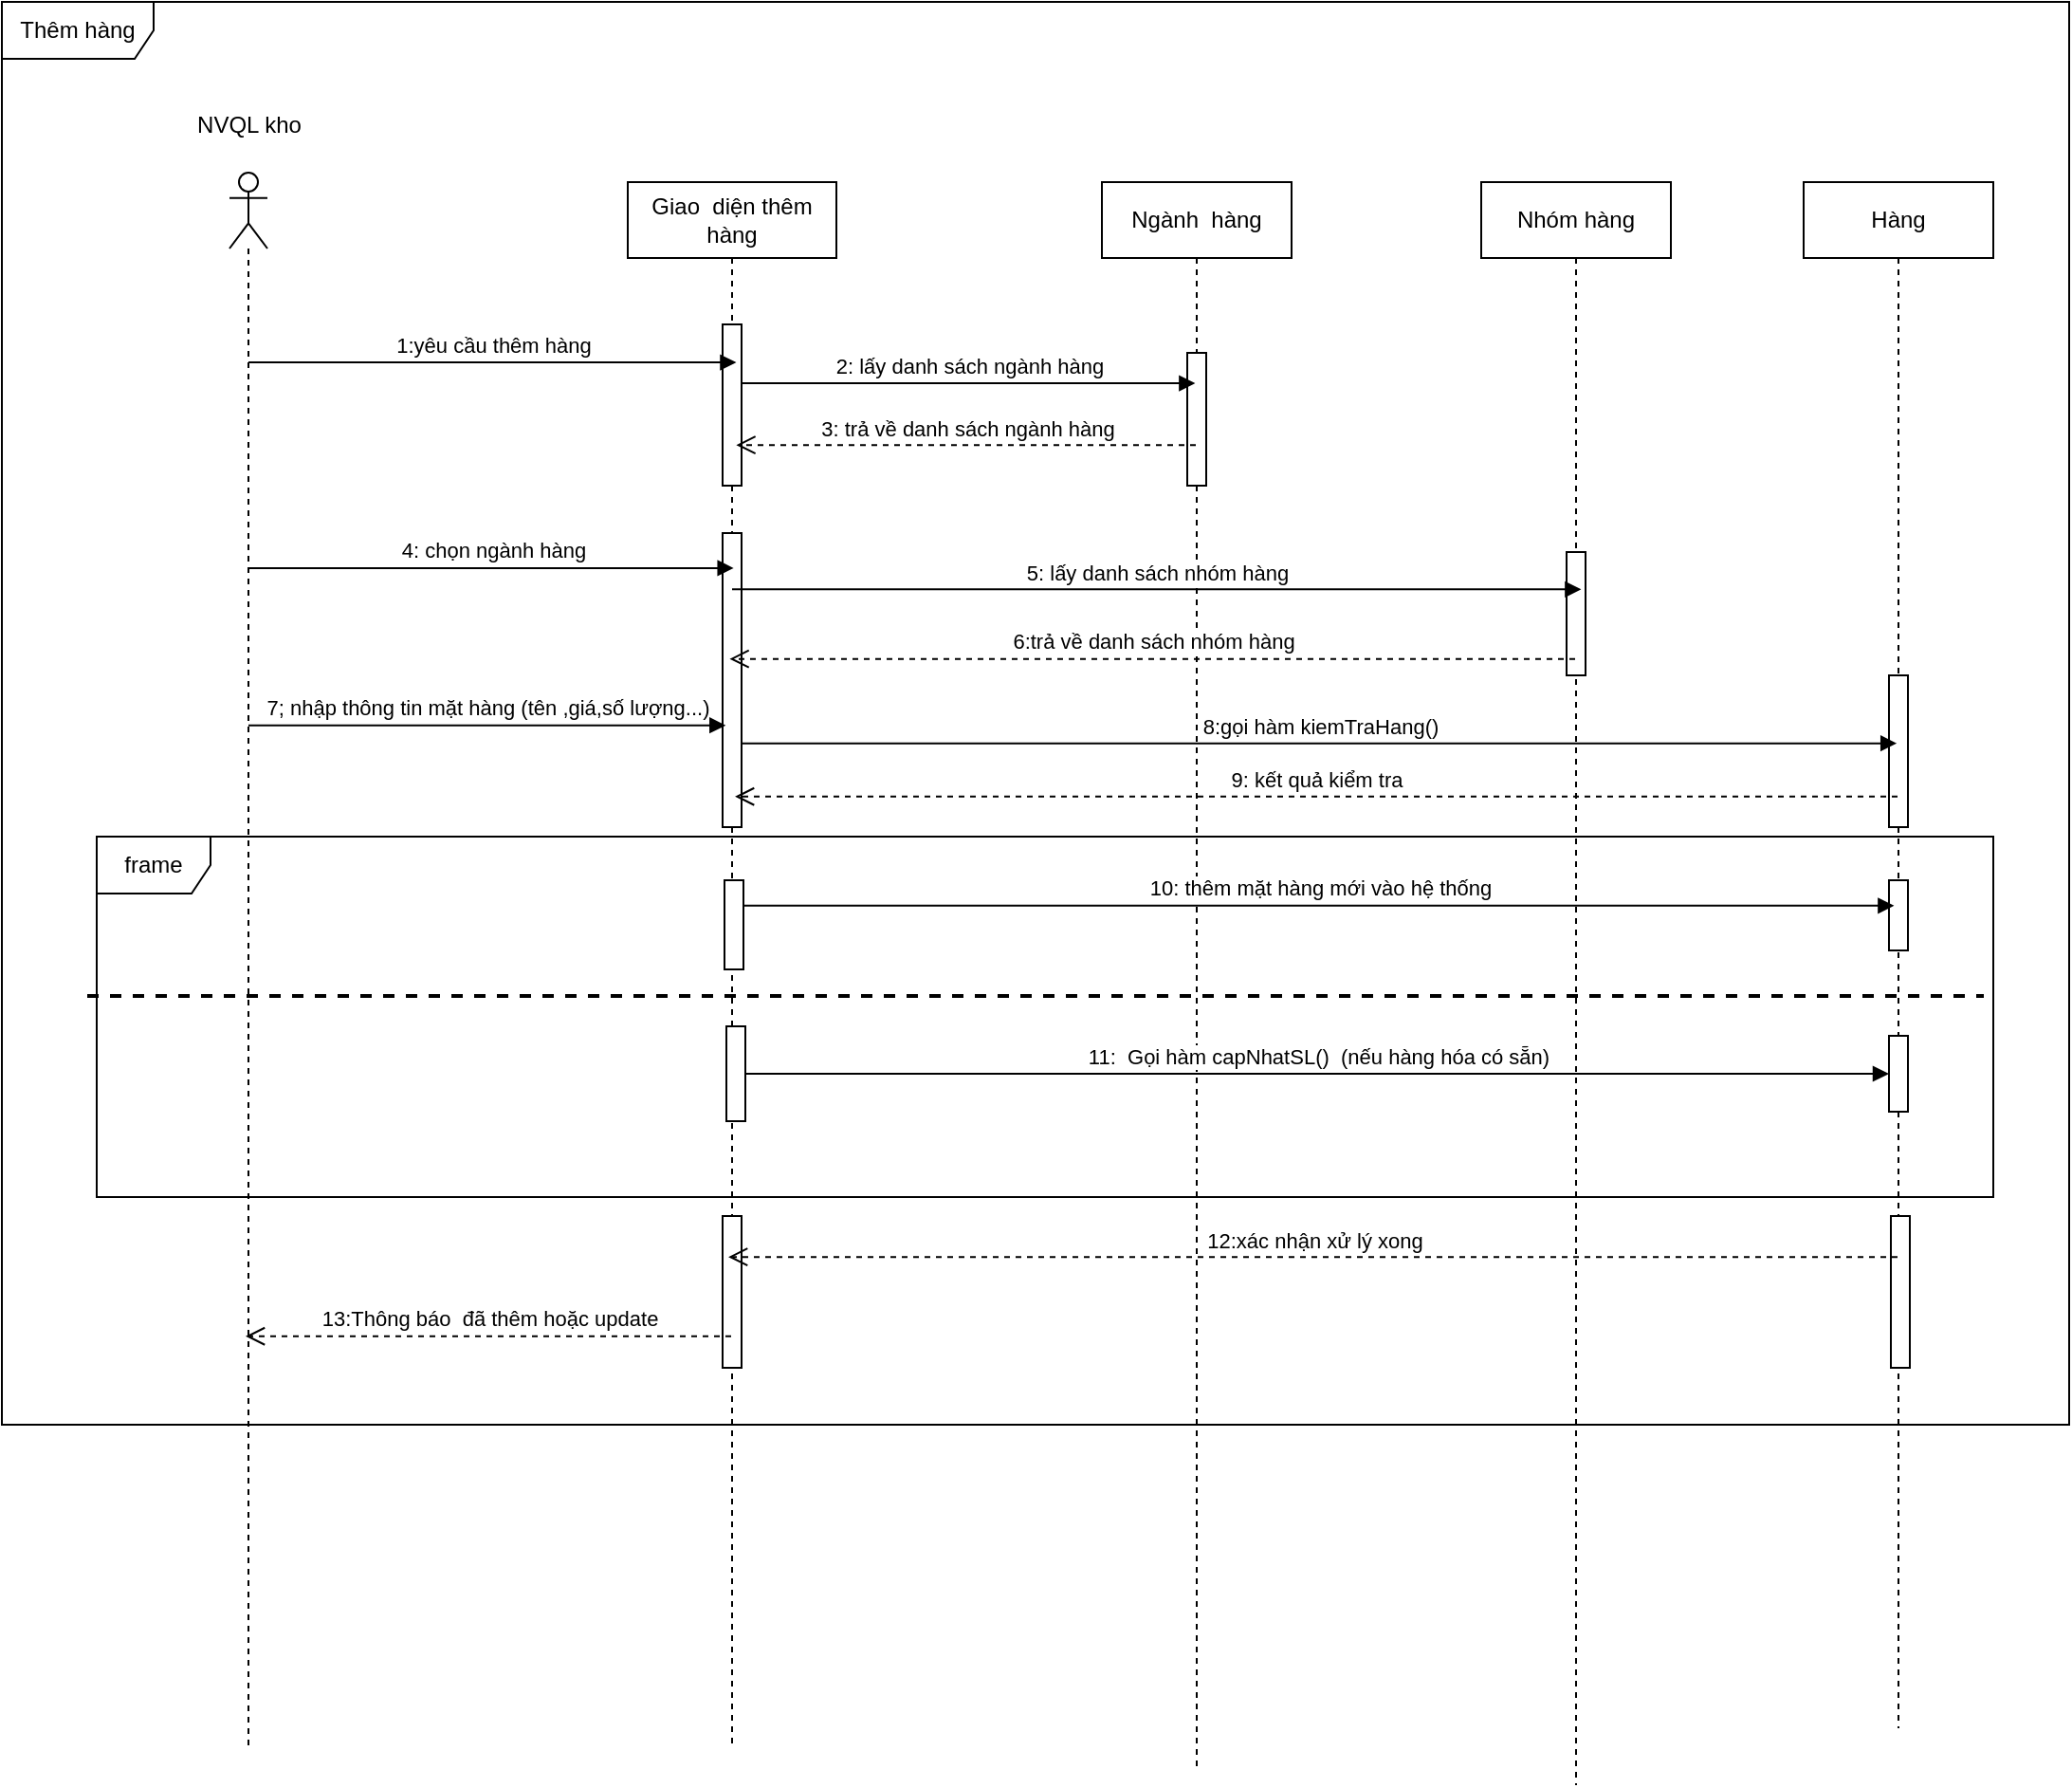 <mxfile version="26.2.12">
  <diagram name="Page-1" id="LgMCMshlLutd3J5TtqUg">
    <mxGraphModel dx="1230" dy="767" grid="1" gridSize="10" guides="1" tooltips="1" connect="1" arrows="1" fold="1" page="1" pageScale="1" pageWidth="1654" pageHeight="2336" math="0" shadow="0">
      <root>
        <mxCell id="0" />
        <mxCell id="1" parent="0" />
        <mxCell id="QLflv1tglq8npzTTlO3V-1" value="Thêm hàng" style="shape=umlFrame;whiteSpace=wrap;html=1;pointerEvents=0;width=80;height=30;" vertex="1" parent="1">
          <mxGeometry x="40" y="220" width="1090" height="750" as="geometry" />
        </mxCell>
        <mxCell id="QLflv1tglq8npzTTlO3V-2" value="" style="shape=umlLifeline;perimeter=lifelinePerimeter;whiteSpace=wrap;html=1;container=1;dropTarget=0;collapsible=0;recursiveResize=0;outlineConnect=0;portConstraint=eastwest;newEdgeStyle={&quot;curved&quot;:0,&quot;rounded&quot;:0};participant=umlActor;" vertex="1" parent="1">
          <mxGeometry x="160" y="310" width="20" height="830" as="geometry" />
        </mxCell>
        <mxCell id="QLflv1tglq8npzTTlO3V-3" value="NVQL kho" style="text;html=1;align=center;verticalAlign=middle;resizable=0;points=[];autosize=1;strokeColor=none;fillColor=none;" vertex="1" parent="1">
          <mxGeometry x="130" y="270" width="80" height="30" as="geometry" />
        </mxCell>
        <mxCell id="QLflv1tglq8npzTTlO3V-4" value="Giao&amp;nbsp; diện thêm hàng" style="shape=umlLifeline;perimeter=lifelinePerimeter;whiteSpace=wrap;html=1;container=1;dropTarget=0;collapsible=0;recursiveResize=0;outlineConnect=0;portConstraint=eastwest;newEdgeStyle={&quot;curved&quot;:0,&quot;rounded&quot;:0};" vertex="1" parent="1">
          <mxGeometry x="370" y="315" width="110" height="825" as="geometry" />
        </mxCell>
        <mxCell id="QLflv1tglq8npzTTlO3V-8" value="" style="html=1;points=[[0,0,0,0,5],[0,1,0,0,-5],[1,0,0,0,5],[1,1,0,0,-5]];perimeter=orthogonalPerimeter;outlineConnect=0;targetShapes=umlLifeline;portConstraint=eastwest;newEdgeStyle={&quot;curved&quot;:0,&quot;rounded&quot;:0};" vertex="1" parent="QLflv1tglq8npzTTlO3V-4">
          <mxGeometry x="50" y="75" width="10" height="85" as="geometry" />
        </mxCell>
        <mxCell id="QLflv1tglq8npzTTlO3V-19" value="" style="html=1;points=[[0,0,0,0,5],[0,1,0,0,-5],[1,0,0,0,5],[1,1,0,0,-5]];perimeter=orthogonalPerimeter;outlineConnect=0;targetShapes=umlLifeline;portConstraint=eastwest;newEdgeStyle={&quot;curved&quot;:0,&quot;rounded&quot;:0};" vertex="1" parent="QLflv1tglq8npzTTlO3V-4">
          <mxGeometry x="50" y="185" width="10" height="155" as="geometry" />
        </mxCell>
        <mxCell id="QLflv1tglq8npzTTlO3V-45" value="" style="html=1;points=[[0,0,0,0,5],[0,1,0,0,-5],[1,0,0,0,5],[1,1,0,0,-5]];perimeter=orthogonalPerimeter;outlineConnect=0;targetShapes=umlLifeline;portConstraint=eastwest;newEdgeStyle={&quot;curved&quot;:0,&quot;rounded&quot;:0};" vertex="1" parent="QLflv1tglq8npzTTlO3V-4">
          <mxGeometry x="50" y="545" width="10" height="80" as="geometry" />
        </mxCell>
        <mxCell id="QLflv1tglq8npzTTlO3V-5" value="Ngành&amp;nbsp; hàng" style="shape=umlLifeline;perimeter=lifelinePerimeter;whiteSpace=wrap;html=1;container=1;dropTarget=0;collapsible=0;recursiveResize=0;outlineConnect=0;portConstraint=eastwest;newEdgeStyle={&quot;curved&quot;:0,&quot;rounded&quot;:0};" vertex="1" parent="1">
          <mxGeometry x="620" y="315" width="100" height="835" as="geometry" />
        </mxCell>
        <mxCell id="QLflv1tglq8npzTTlO3V-13" value="" style="html=1;points=[[0,0,0,0,5],[0,1,0,0,-5],[1,0,0,0,5],[1,1,0,0,-5]];perimeter=orthogonalPerimeter;outlineConnect=0;targetShapes=umlLifeline;portConstraint=eastwest;newEdgeStyle={&quot;curved&quot;:0,&quot;rounded&quot;:0};" vertex="1" parent="QLflv1tglq8npzTTlO3V-5">
          <mxGeometry x="45" y="90" width="10" height="70" as="geometry" />
        </mxCell>
        <mxCell id="QLflv1tglq8npzTTlO3V-9" value="1:yêu cầu thêm hàng" style="html=1;verticalAlign=bottom;endArrow=block;curved=0;rounded=0;entryX=0.724;entryY=0.236;entryDx=0;entryDy=0;entryPerimeter=0;" edge="1" parent="1" source="QLflv1tglq8npzTTlO3V-2" target="QLflv1tglq8npzTTlO3V-8">
          <mxGeometry x="0.001" width="80" relative="1" as="geometry">
            <mxPoint x="290" y="470" as="sourcePoint" />
            <mxPoint x="370" y="470" as="targetPoint" />
            <mxPoint as="offset" />
          </mxGeometry>
        </mxCell>
        <mxCell id="QLflv1tglq8npzTTlO3V-14" value="Nhóm hàng" style="shape=umlLifeline;perimeter=lifelinePerimeter;whiteSpace=wrap;html=1;container=1;dropTarget=0;collapsible=0;recursiveResize=0;outlineConnect=0;portConstraint=eastwest;newEdgeStyle={&quot;curved&quot;:0,&quot;rounded&quot;:0};" vertex="1" parent="1">
          <mxGeometry x="820" y="315" width="100" height="845" as="geometry" />
        </mxCell>
        <mxCell id="QLflv1tglq8npzTTlO3V-21" value="" style="html=1;points=[[0,0,0,0,5],[0,1,0,0,-5],[1,0,0,0,5],[1,1,0,0,-5]];perimeter=orthogonalPerimeter;outlineConnect=0;targetShapes=umlLifeline;portConstraint=eastwest;newEdgeStyle={&quot;curved&quot;:0,&quot;rounded&quot;:0};" vertex="1" parent="QLflv1tglq8npzTTlO3V-14">
          <mxGeometry x="45" y="195" width="10" height="65" as="geometry" />
        </mxCell>
        <mxCell id="QLflv1tglq8npzTTlO3V-15" value="Hàng" style="shape=umlLifeline;perimeter=lifelinePerimeter;whiteSpace=wrap;html=1;container=1;dropTarget=0;collapsible=0;recursiveResize=0;outlineConnect=0;portConstraint=eastwest;newEdgeStyle={&quot;curved&quot;:0,&quot;rounded&quot;:0};" vertex="1" parent="1">
          <mxGeometry x="990" y="315" width="100" height="815" as="geometry" />
        </mxCell>
        <mxCell id="QLflv1tglq8npzTTlO3V-27" value="" style="html=1;points=[[0,0,0,0,5],[0,1,0,0,-5],[1,0,0,0,5],[1,1,0,0,-5]];perimeter=orthogonalPerimeter;outlineConnect=0;targetShapes=umlLifeline;portConstraint=eastwest;newEdgeStyle={&quot;curved&quot;:0,&quot;rounded&quot;:0};" vertex="1" parent="QLflv1tglq8npzTTlO3V-15">
          <mxGeometry x="45" y="260" width="10" height="80" as="geometry" />
        </mxCell>
        <mxCell id="QLflv1tglq8npzTTlO3V-44" value="" style="html=1;points=[[0,0,0,0,5],[0,1,0,0,-5],[1,0,0,0,5],[1,1,0,0,-5]];perimeter=orthogonalPerimeter;outlineConnect=0;targetShapes=umlLifeline;portConstraint=eastwest;newEdgeStyle={&quot;curved&quot;:0,&quot;rounded&quot;:0};" vertex="1" parent="QLflv1tglq8npzTTlO3V-15">
          <mxGeometry x="46" y="545" width="10" height="80" as="geometry" />
        </mxCell>
        <mxCell id="QLflv1tglq8npzTTlO3V-17" value="2: lấy danh sách ngành hàng" style="html=1;verticalAlign=bottom;endArrow=block;curved=0;rounded=0;entryX=0.492;entryY=0.127;entryDx=0;entryDy=0;entryPerimeter=0;" edge="1" parent="1" source="QLflv1tglq8npzTTlO3V-8" target="QLflv1tglq8npzTTlO3V-5">
          <mxGeometry width="80" relative="1" as="geometry">
            <mxPoint x="530" y="480" as="sourcePoint" />
            <mxPoint x="610" y="480" as="targetPoint" />
          </mxGeometry>
        </mxCell>
        <mxCell id="QLflv1tglq8npzTTlO3V-18" value="3: trả về danh sách ngành hàng" style="html=1;verticalAlign=bottom;endArrow=open;dashed=1;endSize=8;curved=0;rounded=0;entryX=0.52;entryY=0.168;entryDx=0;entryDy=0;entryPerimeter=0;" edge="1" parent="1" source="QLflv1tglq8npzTTlO3V-5" target="QLflv1tglq8npzTTlO3V-4">
          <mxGeometry relative="1" as="geometry">
            <mxPoint x="580" y="520" as="sourcePoint" />
            <mxPoint x="500" y="520" as="targetPoint" />
          </mxGeometry>
        </mxCell>
        <mxCell id="QLflv1tglq8npzTTlO3V-22" value="5: lấy danh sách nhóm hàng" style="html=1;verticalAlign=bottom;endArrow=block;curved=0;rounded=0;entryX=0.527;entryY=0.254;entryDx=0;entryDy=0;entryPerimeter=0;" edge="1" parent="1" source="QLflv1tglq8npzTTlO3V-4" target="QLflv1tglq8npzTTlO3V-14">
          <mxGeometry width="80" relative="1" as="geometry">
            <mxPoint x="590" y="570" as="sourcePoint" />
            <mxPoint x="670" y="570" as="targetPoint" />
          </mxGeometry>
        </mxCell>
        <mxCell id="QLflv1tglq8npzTTlO3V-24" value="4: chọn ngành hàng" style="html=1;verticalAlign=bottom;endArrow=block;curved=0;rounded=0;entryX=0.584;entryY=0.119;entryDx=0;entryDy=0;entryPerimeter=0;" edge="1" parent="1" source="QLflv1tglq8npzTTlO3V-2" target="QLflv1tglq8npzTTlO3V-19">
          <mxGeometry x="0.005" width="80" relative="1" as="geometry">
            <mxPoint x="520" y="650" as="sourcePoint" />
            <mxPoint x="774" y="650" as="targetPoint" />
            <mxPoint as="offset" />
          </mxGeometry>
        </mxCell>
        <mxCell id="QLflv1tglq8npzTTlO3V-25" value="6:trả về danh sách nhóm hàng" style="html=1;verticalAlign=bottom;endArrow=open;dashed=1;endSize=8;curved=0;rounded=0;entryX=0.374;entryY=0.428;entryDx=0;entryDy=0;entryPerimeter=0;" edge="1" parent="1" source="QLflv1tglq8npzTTlO3V-14" target="QLflv1tglq8npzTTlO3V-19">
          <mxGeometry relative="1" as="geometry">
            <mxPoint x="930" y="680" as="sourcePoint" />
            <mxPoint x="486" y="680" as="targetPoint" />
          </mxGeometry>
        </mxCell>
        <mxCell id="QLflv1tglq8npzTTlO3V-26" value="7; nhập thông tin mặt hàng (tên ,giá,số lượng...)" style="html=1;verticalAlign=bottom;endArrow=block;curved=0;rounded=0;entryX=0.164;entryY=0.654;entryDx=0;entryDy=0;entryPerimeter=0;" edge="1" parent="1" source="QLflv1tglq8npzTTlO3V-2" target="QLflv1tglq8npzTTlO3V-19">
          <mxGeometry width="80" relative="1" as="geometry">
            <mxPoint x="260" y="630" as="sourcePoint" />
            <mxPoint x="340" y="630" as="targetPoint" />
          </mxGeometry>
        </mxCell>
        <mxCell id="QLflv1tglq8npzTTlO3V-28" value="8:gọi hàm kiemTraHang()" style="html=1;verticalAlign=bottom;endArrow=block;curved=0;rounded=0;entryX=0.491;entryY=0.363;entryDx=0;entryDy=0;entryPerimeter=0;" edge="1" parent="1" source="QLflv1tglq8npzTTlO3V-19" target="QLflv1tglq8npzTTlO3V-15">
          <mxGeometry width="80" relative="1" as="geometry">
            <mxPoint x="700" y="660" as="sourcePoint" />
            <mxPoint x="780" y="660" as="targetPoint" />
          </mxGeometry>
        </mxCell>
        <mxCell id="QLflv1tglq8npzTTlO3V-29" value="9: kết quả kiểm tra" style="html=1;verticalAlign=bottom;endArrow=open;dashed=1;endSize=8;curved=0;rounded=0;entryX=0.654;entryY=0.896;entryDx=0;entryDy=0;entryPerimeter=0;" edge="1" parent="1" source="QLflv1tglq8npzTTlO3V-15" target="QLflv1tglq8npzTTlO3V-19">
          <mxGeometry relative="1" as="geometry">
            <mxPoint x="780" y="690" as="sourcePoint" />
            <mxPoint x="700" y="690" as="targetPoint" />
          </mxGeometry>
        </mxCell>
        <mxCell id="QLflv1tglq8npzTTlO3V-30" value="frame" style="shape=umlFrame;whiteSpace=wrap;html=1;pointerEvents=0;" vertex="1" parent="1">
          <mxGeometry x="90" y="660" width="1000" height="190" as="geometry" />
        </mxCell>
        <mxCell id="QLflv1tglq8npzTTlO3V-31" value="" style="html=1;points=[[0,0,0,0,5],[0,1,0,0,-5],[1,0,0,0,5],[1,1,0,0,-5]];perimeter=orthogonalPerimeter;outlineConnect=0;targetShapes=umlLifeline;portConstraint=eastwest;newEdgeStyle={&quot;curved&quot;:0,&quot;rounded&quot;:0};" vertex="1" parent="1">
          <mxGeometry x="421" y="683" width="10" height="47" as="geometry" />
        </mxCell>
        <mxCell id="QLflv1tglq8npzTTlO3V-32" value="" style="html=1;points=[[0,0,0,0,5],[0,1,0,0,-5],[1,0,0,0,5],[1,1,0,0,-5]];perimeter=orthogonalPerimeter;outlineConnect=0;targetShapes=umlLifeline;portConstraint=eastwest;newEdgeStyle={&quot;curved&quot;:0,&quot;rounded&quot;:0};" vertex="1" parent="1">
          <mxGeometry x="1035" y="683" width="10" height="37" as="geometry" />
        </mxCell>
        <mxCell id="QLflv1tglq8npzTTlO3V-33" value="10: thêm mặt hàng mới vào hệ thống" style="html=1;verticalAlign=bottom;endArrow=block;curved=0;rounded=0;entryX=0.477;entryY=0.468;entryDx=0;entryDy=0;entryPerimeter=0;" edge="1" parent="1" source="QLflv1tglq8npzTTlO3V-31" target="QLflv1tglq8npzTTlO3V-15">
          <mxGeometry width="80" relative="1" as="geometry">
            <mxPoint x="630" y="710" as="sourcePoint" />
            <mxPoint x="710" y="710" as="targetPoint" />
          </mxGeometry>
        </mxCell>
        <mxCell id="QLflv1tglq8npzTTlO3V-37" value="" style="line;strokeWidth=2;fillColor=none;align=left;verticalAlign=middle;spacingTop=-1;spacingLeft=3;spacingRight=3;rotatable=0;labelPosition=right;points=[];portConstraint=eastwest;strokeColor=inherit;dashed=1;" vertex="1" parent="1">
          <mxGeometry x="85" y="740" width="1000" height="8" as="geometry" />
        </mxCell>
        <mxCell id="QLflv1tglq8npzTTlO3V-40" value="" style="html=1;points=[[0,0,0,0,5],[0,1,0,0,-5],[1,0,0,0,5],[1,1,0,0,-5]];perimeter=orthogonalPerimeter;outlineConnect=0;targetShapes=umlLifeline;portConstraint=eastwest;newEdgeStyle={&quot;curved&quot;:0,&quot;rounded&quot;:0};" vertex="1" parent="1">
          <mxGeometry x="422" y="760" width="10" height="50" as="geometry" />
        </mxCell>
        <mxCell id="QLflv1tglq8npzTTlO3V-41" value="" style="html=1;points=[[0,0,0,0,5],[0,1,0,0,-5],[1,0,0,0,5],[1,1,0,0,-5]];perimeter=orthogonalPerimeter;outlineConnect=0;targetShapes=umlLifeline;portConstraint=eastwest;newEdgeStyle={&quot;curved&quot;:0,&quot;rounded&quot;:0};" vertex="1" parent="1">
          <mxGeometry x="1035" y="765" width="10" height="40" as="geometry" />
        </mxCell>
        <mxCell id="QLflv1tglq8npzTTlO3V-42" value="11:&amp;nbsp; Gọi hàm capNhatSL()&amp;nbsp; (nếu hàng hóa có sẵn)" style="html=1;verticalAlign=bottom;endArrow=block;curved=0;rounded=0;" edge="1" parent="1" source="QLflv1tglq8npzTTlO3V-40" target="QLflv1tglq8npzTTlO3V-41">
          <mxGeometry width="80" relative="1" as="geometry">
            <mxPoint x="570" y="800" as="sourcePoint" />
            <mxPoint x="650" y="800" as="targetPoint" />
          </mxGeometry>
        </mxCell>
        <mxCell id="QLflv1tglq8npzTTlO3V-43" value="12:xác nhận xử lý xong" style="html=1;verticalAlign=bottom;endArrow=open;dashed=1;endSize=8;curved=0;rounded=0;entryX=0.304;entryY=0.27;entryDx=0;entryDy=0;entryPerimeter=0;" edge="1" parent="1" source="QLflv1tglq8npzTTlO3V-15" target="QLflv1tglq8npzTTlO3V-45">
          <mxGeometry relative="1" as="geometry">
            <mxPoint x="630" y="890" as="sourcePoint" />
            <mxPoint x="550" y="890" as="targetPoint" />
          </mxGeometry>
        </mxCell>
        <mxCell id="QLflv1tglq8npzTTlO3V-46" value="13:Thông báo&amp;nbsp; đã thêm hoặc update" style="html=1;verticalAlign=bottom;endArrow=open;dashed=1;endSize=8;curved=0;rounded=0;entryX=0.425;entryY=0.739;entryDx=0;entryDy=0;entryPerimeter=0;" edge="1" parent="1" source="QLflv1tglq8npzTTlO3V-4" target="QLflv1tglq8npzTTlO3V-2">
          <mxGeometry relative="1" as="geometry">
            <mxPoint x="340" y="920" as="sourcePoint" />
            <mxPoint x="260" y="920" as="targetPoint" />
          </mxGeometry>
        </mxCell>
      </root>
    </mxGraphModel>
  </diagram>
</mxfile>
